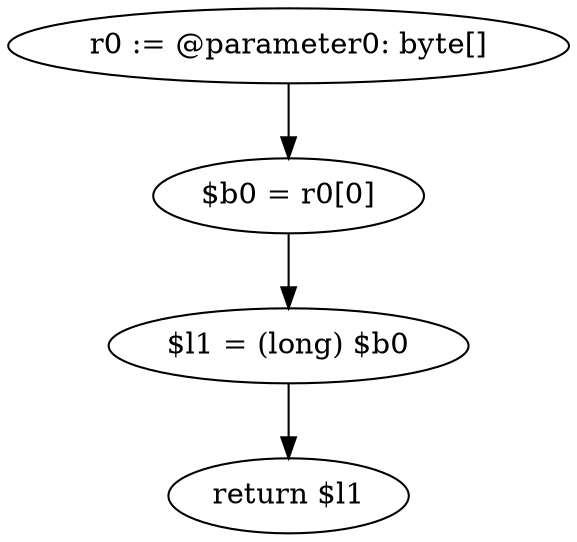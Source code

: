 digraph "unitGraph" {
    "r0 := @parameter0: byte[]"
    "$b0 = r0[0]"
    "$l1 = (long) $b0"
    "return $l1"
    "r0 := @parameter0: byte[]"->"$b0 = r0[0]";
    "$b0 = r0[0]"->"$l1 = (long) $b0";
    "$l1 = (long) $b0"->"return $l1";
}
